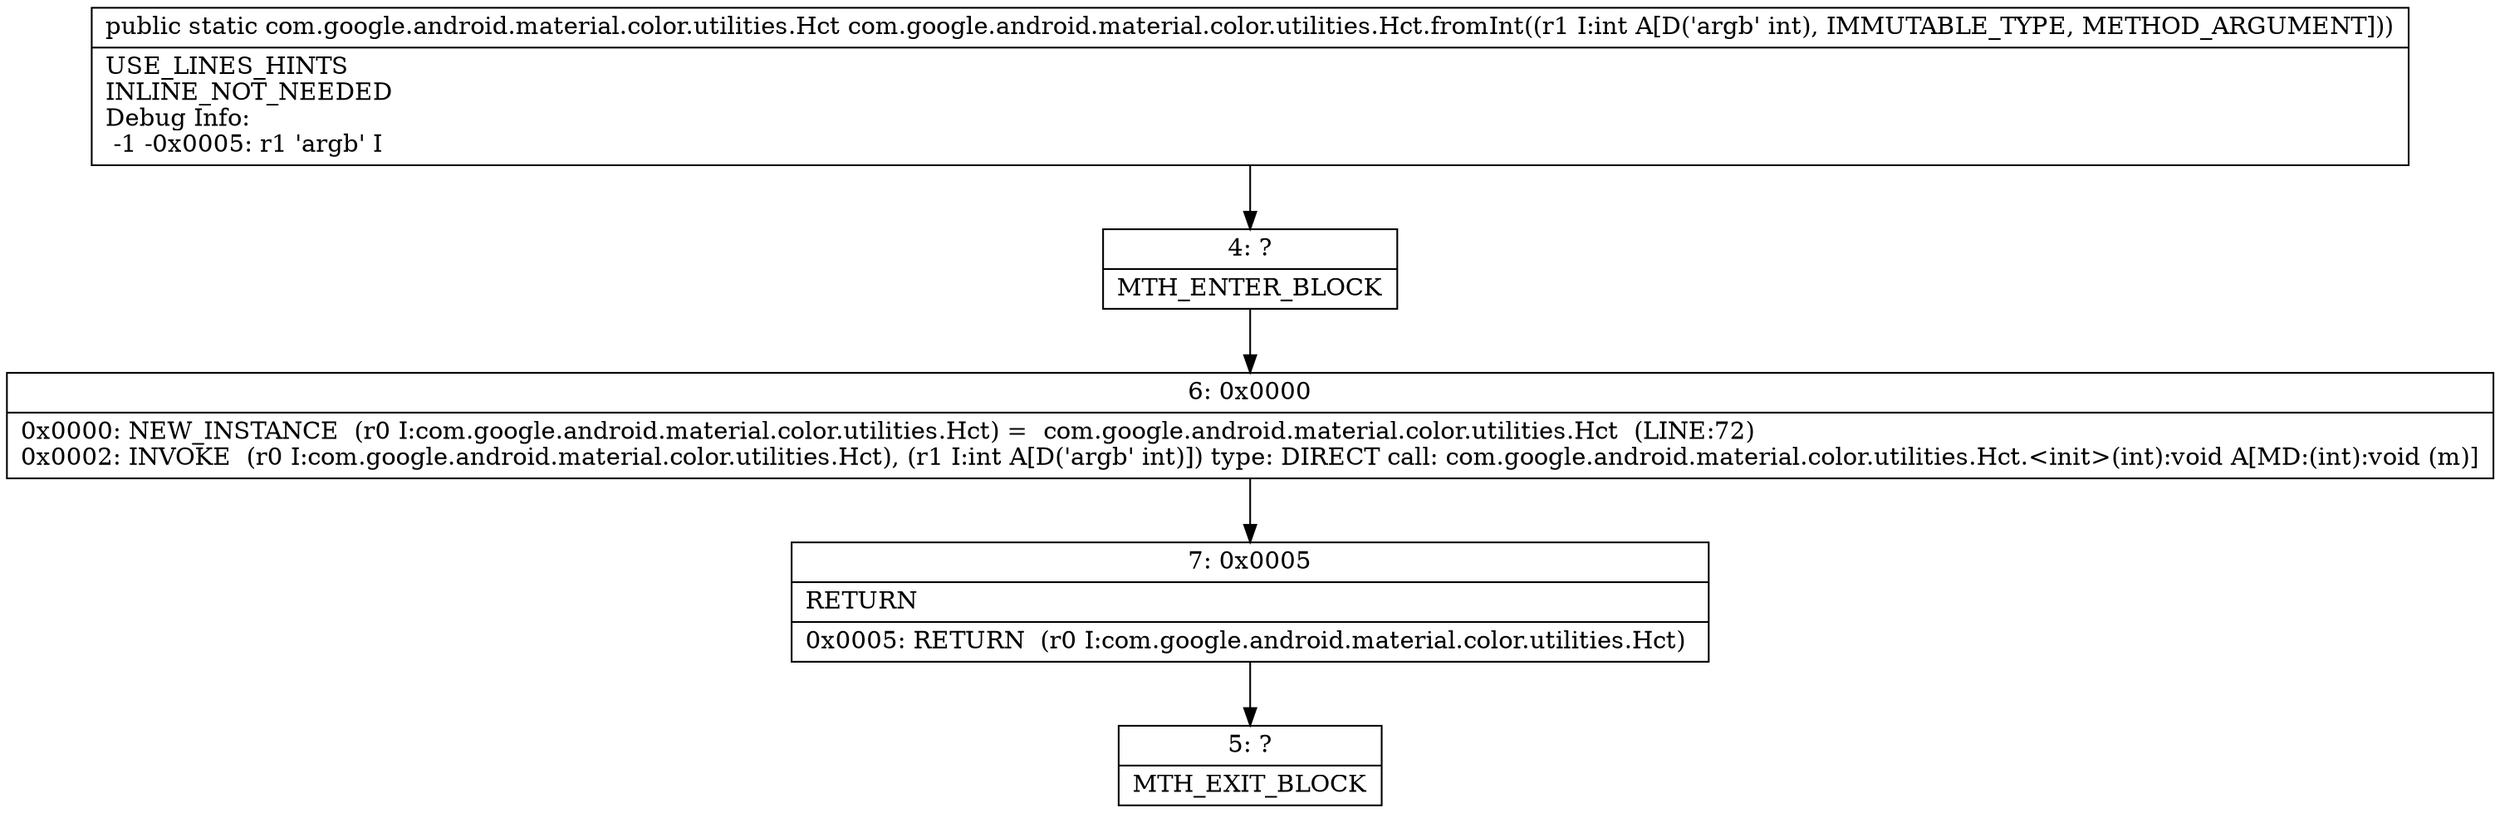 digraph "CFG forcom.google.android.material.color.utilities.Hct.fromInt(I)Lcom\/google\/android\/material\/color\/utilities\/Hct;" {
Node_4 [shape=record,label="{4\:\ ?|MTH_ENTER_BLOCK\l}"];
Node_6 [shape=record,label="{6\:\ 0x0000|0x0000: NEW_INSTANCE  (r0 I:com.google.android.material.color.utilities.Hct) =  com.google.android.material.color.utilities.Hct  (LINE:72)\l0x0002: INVOKE  (r0 I:com.google.android.material.color.utilities.Hct), (r1 I:int A[D('argb' int)]) type: DIRECT call: com.google.android.material.color.utilities.Hct.\<init\>(int):void A[MD:(int):void (m)]\l}"];
Node_7 [shape=record,label="{7\:\ 0x0005|RETURN\l|0x0005: RETURN  (r0 I:com.google.android.material.color.utilities.Hct) \l}"];
Node_5 [shape=record,label="{5\:\ ?|MTH_EXIT_BLOCK\l}"];
MethodNode[shape=record,label="{public static com.google.android.material.color.utilities.Hct com.google.android.material.color.utilities.Hct.fromInt((r1 I:int A[D('argb' int), IMMUTABLE_TYPE, METHOD_ARGUMENT]))  | USE_LINES_HINTS\lINLINE_NOT_NEEDED\lDebug Info:\l  \-1 \-0x0005: r1 'argb' I\l}"];
MethodNode -> Node_4;Node_4 -> Node_6;
Node_6 -> Node_7;
Node_7 -> Node_5;
}

